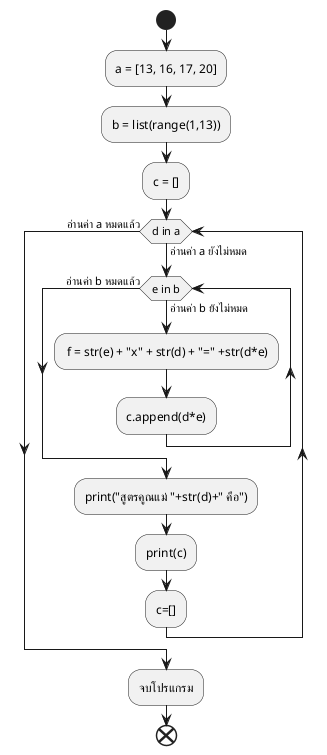 @startuml
start
:a = [13, 16, 17, 20];
:b = list(range(1,13));
:c = [];
while (d in a) is (อ่านค่า a ยังไม่หมด)
        while (e in b)is (อ่านค่า b ยังไม่หมด)
            : f = str(e) + "x" + str(d) + "=" +str(d*e);
            :c.append(d*e);
        endwhile (อ่านค่า b หมดแล้ว)
        :print("สูตรคูณแม่ "+str(d)+" คือ");
        :print(c);
        :c=[];
endwhile (อ่านค่า a หมดแล้ว)
:จบโปรแกรม;
end
@enduml